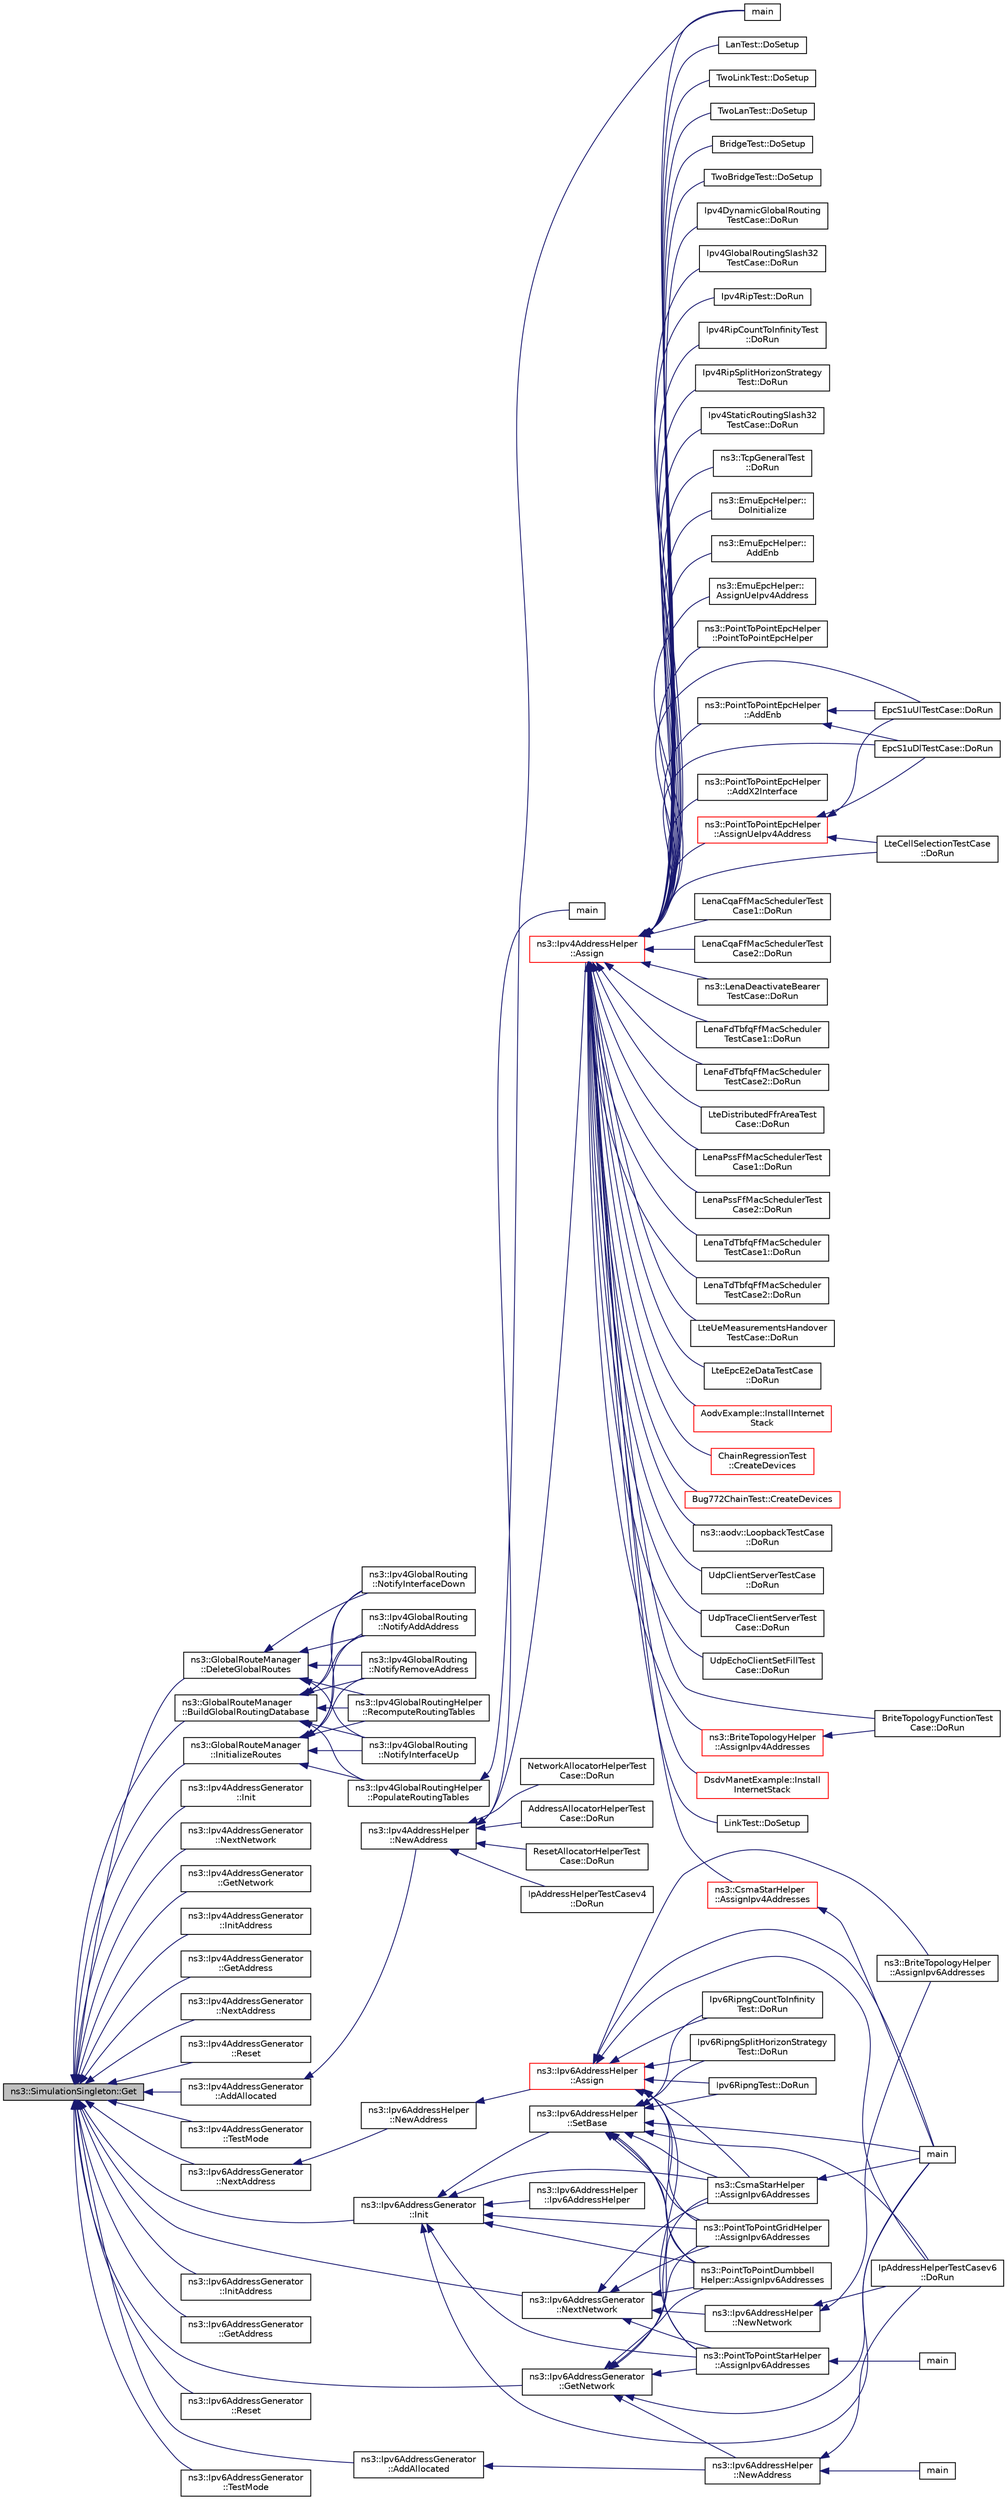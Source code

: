 digraph "ns3::SimulationSingleton::Get"
{
  edge [fontname="Helvetica",fontsize="10",labelfontname="Helvetica",labelfontsize="10"];
  node [fontname="Helvetica",fontsize="10",shape=record];
  rankdir="LR";
  Node1 [label="ns3::SimulationSingleton::Get",height=0.2,width=0.4,color="black", fillcolor="grey75", style="filled", fontcolor="black"];
  Node1 -> Node2 [dir="back",color="midnightblue",fontsize="10",style="solid"];
  Node2 [label="ns3::GlobalRouteManager\l::DeleteGlobalRoutes",height=0.2,width=0.4,color="black", fillcolor="white", style="filled",URL="$d1/d7f/classns3_1_1GlobalRouteManager.html#a046807276556c567868fca992895b695",tooltip="Delete all static routes on all nodes that have a GlobalRouterInterface. "];
  Node2 -> Node3 [dir="back",color="midnightblue",fontsize="10",style="solid"];
  Node3 [label="ns3::Ipv4GlobalRoutingHelper\l::RecomputeRoutingTables",height=0.2,width=0.4,color="black", fillcolor="white", style="filled",URL="$d4/d1a/classns3_1_1Ipv4GlobalRoutingHelper.html#a0a266b82c78b1252827f77b22d0637ab",tooltip="Remove all routes that were previously installed in a prior call to either PopulateRoutingTables() or..."];
  Node2 -> Node4 [dir="back",color="midnightblue",fontsize="10",style="solid"];
  Node4 [label="ns3::Ipv4GlobalRouting\l::NotifyInterfaceUp",height=0.2,width=0.4,color="black", fillcolor="white", style="filled",URL="$db/dff/classns3_1_1Ipv4GlobalRouting.html#af4068bd0482d47a34ceb857ba2137c97"];
  Node2 -> Node5 [dir="back",color="midnightblue",fontsize="10",style="solid"];
  Node5 [label="ns3::Ipv4GlobalRouting\l::NotifyInterfaceDown",height=0.2,width=0.4,color="black", fillcolor="white", style="filled",URL="$db/dff/classns3_1_1Ipv4GlobalRouting.html#a15eb3f2522504b90c7fb28412040e1ff"];
  Node2 -> Node6 [dir="back",color="midnightblue",fontsize="10",style="solid"];
  Node6 [label="ns3::Ipv4GlobalRouting\l::NotifyAddAddress",height=0.2,width=0.4,color="black", fillcolor="white", style="filled",URL="$db/dff/classns3_1_1Ipv4GlobalRouting.html#a500c6e43cbf90b83b9582d3dc029ede0"];
  Node2 -> Node7 [dir="back",color="midnightblue",fontsize="10",style="solid"];
  Node7 [label="ns3::Ipv4GlobalRouting\l::NotifyRemoveAddress",height=0.2,width=0.4,color="black", fillcolor="white", style="filled",URL="$db/dff/classns3_1_1Ipv4GlobalRouting.html#a2fe404417aaa31ac52fe87817075e612"];
  Node1 -> Node8 [dir="back",color="midnightblue",fontsize="10",style="solid"];
  Node8 [label="ns3::GlobalRouteManager\l::BuildGlobalRoutingDatabase",height=0.2,width=0.4,color="black", fillcolor="white", style="filled",URL="$d1/d7f/classns3_1_1GlobalRouteManager.html#af0d9e010837cc915d430b17f63175910",tooltip="Build the routing database by gathering Link State Advertisements from each node exporting a GlobalRo..."];
  Node8 -> Node9 [dir="back",color="midnightblue",fontsize="10",style="solid"];
  Node9 [label="ns3::Ipv4GlobalRoutingHelper\l::PopulateRoutingTables",height=0.2,width=0.4,color="black", fillcolor="white", style="filled",URL="$d4/d1a/classns3_1_1Ipv4GlobalRoutingHelper.html#a540c7339880774ff18a459238ef5a7b2",tooltip="Build a routing database and initialize the routing tables of the nodes in the simulation. Makes all nodes in the simulation into routers. "];
  Node9 -> Node10 [dir="back",color="midnightblue",fontsize="10",style="solid"];
  Node10 [label="main",height=0.2,width=0.4,color="black", fillcolor="white", style="filled",URL="$d0/d88/csma-bridge-one-hop_8cc.html#a0ddf1224851353fc92bfbff6f499fa97"];
  Node8 -> Node3 [dir="back",color="midnightblue",fontsize="10",style="solid"];
  Node8 -> Node4 [dir="back",color="midnightblue",fontsize="10",style="solid"];
  Node8 -> Node5 [dir="back",color="midnightblue",fontsize="10",style="solid"];
  Node8 -> Node6 [dir="back",color="midnightblue",fontsize="10",style="solid"];
  Node8 -> Node7 [dir="back",color="midnightblue",fontsize="10",style="solid"];
  Node1 -> Node11 [dir="back",color="midnightblue",fontsize="10",style="solid"];
  Node11 [label="ns3::GlobalRouteManager\l::InitializeRoutes",height=0.2,width=0.4,color="black", fillcolor="white", style="filled",URL="$d1/d7f/classns3_1_1GlobalRouteManager.html#aea21f6fb4dbecb0d2e3dadc7db1087d3",tooltip="Compute routes using a Dijkstra SPF computation and populate per-node forwarding tables. "];
  Node11 -> Node9 [dir="back",color="midnightblue",fontsize="10",style="solid"];
  Node11 -> Node3 [dir="back",color="midnightblue",fontsize="10",style="solid"];
  Node11 -> Node4 [dir="back",color="midnightblue",fontsize="10",style="solid"];
  Node11 -> Node5 [dir="back",color="midnightblue",fontsize="10",style="solid"];
  Node11 -> Node6 [dir="back",color="midnightblue",fontsize="10",style="solid"];
  Node11 -> Node7 [dir="back",color="midnightblue",fontsize="10",style="solid"];
  Node1 -> Node12 [dir="back",color="midnightblue",fontsize="10",style="solid"];
  Node12 [label="ns3::Ipv4AddressGenerator\l::Init",height=0.2,width=0.4,color="black", fillcolor="white", style="filled",URL="$d8/d41/classns3_1_1Ipv4AddressGenerator.html#ae80dd8273837acb382ae5344e0e5c13d",tooltip="Initialise the base network, mask and address for the generator. "];
  Node1 -> Node13 [dir="back",color="midnightblue",fontsize="10",style="solid"];
  Node13 [label="ns3::Ipv4AddressGenerator\l::NextNetwork",height=0.2,width=0.4,color="black", fillcolor="white", style="filled",URL="$d8/d41/classns3_1_1Ipv4AddressGenerator.html#a5a7ad78a303bf4b381735c16186ae73b",tooltip="Get the next network according to the given Ipv4Mask. "];
  Node1 -> Node14 [dir="back",color="midnightblue",fontsize="10",style="solid"];
  Node14 [label="ns3::Ipv4AddressGenerator\l::GetNetwork",height=0.2,width=0.4,color="black", fillcolor="white", style="filled",URL="$d8/d41/classns3_1_1Ipv4AddressGenerator.html#ae5c58b6a9070a877a5c79a35b911f55e",tooltip="Get the current network of the given Ipv4Mask. "];
  Node1 -> Node15 [dir="back",color="midnightblue",fontsize="10",style="solid"];
  Node15 [label="ns3::Ipv4AddressGenerator\l::InitAddress",height=0.2,width=0.4,color="black", fillcolor="white", style="filled",URL="$d8/d41/classns3_1_1Ipv4AddressGenerator.html#a2f9d70f0a1cee0c57d437785f17ae555",tooltip="Set the address for the given mask. "];
  Node1 -> Node16 [dir="back",color="midnightblue",fontsize="10",style="solid"];
  Node16 [label="ns3::Ipv4AddressGenerator\l::GetAddress",height=0.2,width=0.4,color="black", fillcolor="white", style="filled",URL="$d8/d41/classns3_1_1Ipv4AddressGenerator.html#afaca8ee1dee4a55d3858a0958295da5a",tooltip="Get the Ipv4Address that will be allocated upon NextAddress () "];
  Node1 -> Node17 [dir="back",color="midnightblue",fontsize="10",style="solid"];
  Node17 [label="ns3::Ipv4AddressGenerator\l::NextAddress",height=0.2,width=0.4,color="black", fillcolor="white", style="filled",URL="$d8/d41/classns3_1_1Ipv4AddressGenerator.html#a01aa8d8b1295187c0a1c9074d63abe11",tooltip="Allocate the next Ipv4Address for the configured network and mask. "];
  Node1 -> Node18 [dir="back",color="midnightblue",fontsize="10",style="solid"];
  Node18 [label="ns3::Ipv4AddressGenerator\l::Reset",height=0.2,width=0.4,color="black", fillcolor="white", style="filled",URL="$d8/d41/classns3_1_1Ipv4AddressGenerator.html#acd4dd3b92227ade30c187a986122c60a",tooltip="Reset the networks and Ipv4Address to zero. "];
  Node1 -> Node19 [dir="back",color="midnightblue",fontsize="10",style="solid"];
  Node19 [label="ns3::Ipv4AddressGenerator\l::AddAllocated",height=0.2,width=0.4,color="black", fillcolor="white", style="filled",URL="$d8/d41/classns3_1_1Ipv4AddressGenerator.html#aaf2a4f76afaf064183151f874019e2d6",tooltip="Add the Ipv4Address to the list of IPv4 entries. "];
  Node19 -> Node20 [dir="back",color="midnightblue",fontsize="10",style="solid"];
  Node20 [label="ns3::Ipv4AddressHelper\l::NewAddress",height=0.2,width=0.4,color="black", fillcolor="white", style="filled",URL="$d2/dae/classns3_1_1Ipv4AddressHelper.html#a9d6bc3cd8def204f9c253fce666b2edd",tooltip="Increment the IP address counter used to allocate IP addresses. "];
  Node20 -> Node21 [dir="back",color="midnightblue",fontsize="10",style="solid"];
  Node21 [label="main",height=0.2,width=0.4,color="black", fillcolor="white", style="filled",URL="$dc/da3/fd-emu-udp-echo_8cc.html#a0ddf1224851353fc92bfbff6f499fa97"];
  Node20 -> Node22 [dir="back",color="midnightblue",fontsize="10",style="solid"];
  Node22 [label="ns3::Ipv4AddressHelper\l::Assign",height=0.2,width=0.4,color="red", fillcolor="white", style="filled",URL="$d2/dae/classns3_1_1Ipv4AddressHelper.html#af8e7f4a1a7e74c00014a1eac445a27af",tooltip="Assign IP addresses to the net devices specified in the container based on the current network prefix..."];
  Node22 -> Node23 [dir="back",color="midnightblue",fontsize="10",style="solid"];
  Node23 [label="AodvExample::InstallInternet\lStack",height=0.2,width=0.4,color="red", fillcolor="white", style="filled",URL="$d7/db6/classAodvExample.html#abc2e6b6dd4791571042bc65a1340efd5"];
  Node22 -> Node24 [dir="back",color="midnightblue",fontsize="10",style="solid"];
  Node24 [label="ChainRegressionTest\l::CreateDevices",height=0.2,width=0.4,color="red", fillcolor="white", style="filled",URL="$da/d19/classChainRegressionTest.html#ae8b1dd906e3d52a223122c63d236bb19",tooltip="Create devices, install TCP/IP stack and applications. "];
  Node22 -> Node25 [dir="back",color="midnightblue",fontsize="10",style="solid"];
  Node25 [label="Bug772ChainTest::CreateDevices",height=0.2,width=0.4,color="red", fillcolor="white", style="filled",URL="$d0/d17/classBug772ChainTest.html#a9dfdee167ab354dd596e13d1a873e50a",tooltip="Create devices, install TCP/IP stack and applications. "];
  Node22 -> Node26 [dir="back",color="midnightblue",fontsize="10",style="solid"];
  Node26 [label="ns3::aodv::LoopbackTestCase\l::DoRun",height=0.2,width=0.4,color="black", fillcolor="white", style="filled",URL="$d2/d8c/classns3_1_1aodv_1_1LoopbackTestCase.html#aa4ecd46f743a971813870cff58563eab",tooltip="Implementation to actually run this TestCase. "];
  Node22 -> Node27 [dir="back",color="midnightblue",fontsize="10",style="solid"];
  Node27 [label="UdpClientServerTestCase\l::DoRun",height=0.2,width=0.4,color="black", fillcolor="white", style="filled",URL="$d2/dc1/classUdpClientServerTestCase.html#a9f7f382020c2a70d7cb2434ae18c9b6c",tooltip="Implementation to actually run this TestCase. "];
  Node22 -> Node28 [dir="back",color="midnightblue",fontsize="10",style="solid"];
  Node28 [label="UdpTraceClientServerTest\lCase::DoRun",height=0.2,width=0.4,color="black", fillcolor="white", style="filled",URL="$d8/daf/classUdpTraceClientServerTestCase.html#a067367203d92eb6f9edaee3c17da6d8a",tooltip="Implementation to actually run this TestCase. "];
  Node22 -> Node29 [dir="back",color="midnightblue",fontsize="10",style="solid"];
  Node29 [label="UdpEchoClientSetFillTest\lCase::DoRun",height=0.2,width=0.4,color="black", fillcolor="white", style="filled",URL="$d6/db2/classUdpEchoClientSetFillTestCase.html#abab274bc5d6e6f303a96446710d650b2",tooltip="Implementation to actually run this TestCase. "];
  Node22 -> Node10 [dir="back",color="midnightblue",fontsize="10",style="solid"];
  Node22 -> Node30 [dir="back",color="midnightblue",fontsize="10",style="solid"];
  Node30 [label="ns3::BriteTopologyHelper\l::AssignIpv4Addresses",height=0.2,width=0.4,color="red", fillcolor="white", style="filled",URL="$da/dee/classns3_1_1BriteTopologyHelper.html#a6d3c5647200385372fa7847294a24741"];
  Node30 -> Node31 [dir="back",color="midnightblue",fontsize="10",style="solid"];
  Node31 [label="BriteTopologyFunctionTest\lCase::DoRun",height=0.2,width=0.4,color="black", fillcolor="white", style="filled",URL="$d6/df2/classBriteTopologyFunctionTestCase.html#a8646dcfe4cd680f0fb25c5f70b2b46d6",tooltip="Implementation to actually run this TestCase. "];
  Node22 -> Node31 [dir="back",color="midnightblue",fontsize="10",style="solid"];
  Node22 -> Node32 [dir="back",color="midnightblue",fontsize="10",style="solid"];
  Node32 [label="ns3::CsmaStarHelper\l::AssignIpv4Addresses",height=0.2,width=0.4,color="red", fillcolor="white", style="filled",URL="$d1/d29/classns3_1_1CsmaStarHelper.html#a79de8a790d22696c51a4f6691cf24ce0"];
  Node32 -> Node33 [dir="back",color="midnightblue",fontsize="10",style="solid"];
  Node33 [label="main",height=0.2,width=0.4,color="black", fillcolor="white", style="filled",URL="$d3/d79/csma-star_8cc.html#a0ddf1224851353fc92bfbff6f499fa97"];
  Node22 -> Node34 [dir="back",color="midnightblue",fontsize="10",style="solid"];
  Node34 [label="DsdvManetExample::Install\lInternetStack",height=0.2,width=0.4,color="red", fillcolor="white", style="filled",URL="$d3/d2a/classDsdvManetExample.html#a81e2a6a60033ea5e4f630c8805cd9586"];
  Node22 -> Node35 [dir="back",color="midnightblue",fontsize="10",style="solid"];
  Node35 [label="LinkTest::DoSetup",height=0.2,width=0.4,color="black", fillcolor="white", style="filled",URL="$d0/d42/classLinkTest.html#a1f2bbaa1530ec0c0e18fab0a3d8dc73e",tooltip="Implementation to do any local setup required for this TestCase. "];
  Node22 -> Node36 [dir="back",color="midnightblue",fontsize="10",style="solid"];
  Node36 [label="LanTest::DoSetup",height=0.2,width=0.4,color="black", fillcolor="white", style="filled",URL="$d3/d8e/classLanTest.html#a1e5e94be4456c27e8aca1cc16a3491f2",tooltip="Implementation to do any local setup required for this TestCase. "];
  Node22 -> Node37 [dir="back",color="midnightblue",fontsize="10",style="solid"];
  Node37 [label="TwoLinkTest::DoSetup",height=0.2,width=0.4,color="black", fillcolor="white", style="filled",URL="$da/d58/classTwoLinkTest.html#a5344eae56cf986eb8a7f571b05622e76",tooltip="Implementation to do any local setup required for this TestCase. "];
  Node22 -> Node38 [dir="back",color="midnightblue",fontsize="10",style="solid"];
  Node38 [label="TwoLanTest::DoSetup",height=0.2,width=0.4,color="black", fillcolor="white", style="filled",URL="$dc/d2b/classTwoLanTest.html#acfc905a31b5767f6d74747593127dfe4",tooltip="Implementation to do any local setup required for this TestCase. "];
  Node22 -> Node39 [dir="back",color="midnightblue",fontsize="10",style="solid"];
  Node39 [label="BridgeTest::DoSetup",height=0.2,width=0.4,color="black", fillcolor="white", style="filled",URL="$d8/d8a/classBridgeTest.html#a4d88ad6e9248541478917f836cf52b78",tooltip="Implementation to do any local setup required for this TestCase. "];
  Node22 -> Node40 [dir="back",color="midnightblue",fontsize="10",style="solid"];
  Node40 [label="TwoBridgeTest::DoSetup",height=0.2,width=0.4,color="black", fillcolor="white", style="filled",URL="$d9/d58/classTwoBridgeTest.html#aeff92a896b2e27f3eba2dcefd50b5f69",tooltip="Implementation to do any local setup required for this TestCase. "];
  Node22 -> Node41 [dir="back",color="midnightblue",fontsize="10",style="solid"];
  Node41 [label="Ipv4DynamicGlobalRouting\lTestCase::DoRun",height=0.2,width=0.4,color="black", fillcolor="white", style="filled",URL="$d1/d60/classIpv4DynamicGlobalRoutingTestCase.html#a376bd2f408504237fdfac663598fb6c6",tooltip="Implementation to actually run this TestCase. "];
  Node22 -> Node42 [dir="back",color="midnightblue",fontsize="10",style="solid"];
  Node42 [label="Ipv4GlobalRoutingSlash32\lTestCase::DoRun",height=0.2,width=0.4,color="black", fillcolor="white", style="filled",URL="$d0/dd2/classIpv4GlobalRoutingSlash32TestCase.html#a261a15e240910fb1981571e8e6cb294f",tooltip="Implementation to actually run this TestCase. "];
  Node22 -> Node43 [dir="back",color="midnightblue",fontsize="10",style="solid"];
  Node43 [label="Ipv4RipTest::DoRun",height=0.2,width=0.4,color="black", fillcolor="white", style="filled",URL="$df/d3d/classIpv4RipTest.html#a4f355233f8793da9555cd544cd5893e9",tooltip="Implementation to actually run this TestCase. "];
  Node22 -> Node44 [dir="back",color="midnightblue",fontsize="10",style="solid"];
  Node44 [label="Ipv4RipCountToInfinityTest\l::DoRun",height=0.2,width=0.4,color="black", fillcolor="white", style="filled",URL="$db/dd9/classIpv4RipCountToInfinityTest.html#a98754dfc16633ff58db8cfd697dd9862",tooltip="Implementation to actually run this TestCase. "];
  Node22 -> Node45 [dir="back",color="midnightblue",fontsize="10",style="solid"];
  Node45 [label="Ipv4RipSplitHorizonStrategy\lTest::DoRun",height=0.2,width=0.4,color="black", fillcolor="white", style="filled",URL="$d7/d9e/classIpv4RipSplitHorizonStrategyTest.html#a2e1df0675ad2712888aa499ee0f7eac2",tooltip="Implementation to actually run this TestCase. "];
  Node22 -> Node46 [dir="back",color="midnightblue",fontsize="10",style="solid"];
  Node46 [label="Ipv4StaticRoutingSlash32\lTestCase::DoRun",height=0.2,width=0.4,color="black", fillcolor="white", style="filled",URL="$dd/d70/classIpv4StaticRoutingSlash32TestCase.html#a73d080d5a091f9198cc6611f042ff7ce",tooltip="Implementation to actually run this TestCase. "];
  Node22 -> Node47 [dir="back",color="midnightblue",fontsize="10",style="solid"];
  Node47 [label="ns3::TcpGeneralTest\l::DoRun",height=0.2,width=0.4,color="black", fillcolor="white", style="filled",URL="$d2/dfd/classns3_1_1TcpGeneralTest.html#a79f00453e60b95fcf8d22757593f5ed3",tooltip="Execute the tcp test. "];
  Node22 -> Node48 [dir="back",color="midnightblue",fontsize="10",style="solid"];
  Node48 [label="ns3::EmuEpcHelper::\lDoInitialize",height=0.2,width=0.4,color="black", fillcolor="white", style="filled",URL="$d9/db8/classns3_1_1EmuEpcHelper.html#ae66ac77634aad1dfb03bbe0d8a54acc1"];
  Node22 -> Node49 [dir="back",color="midnightblue",fontsize="10",style="solid"];
  Node49 [label="ns3::EmuEpcHelper::\lAddEnb",height=0.2,width=0.4,color="black", fillcolor="white", style="filled",URL="$d9/db8/classns3_1_1EmuEpcHelper.html#abaff0cf3ed70c034b5e0fd22dc89a7ba"];
  Node22 -> Node50 [dir="back",color="midnightblue",fontsize="10",style="solid"];
  Node50 [label="ns3::EmuEpcHelper::\lAssignUeIpv4Address",height=0.2,width=0.4,color="black", fillcolor="white", style="filled",URL="$d9/db8/classns3_1_1EmuEpcHelper.html#aac502ef9ce75512e249e7b98f70b82a7"];
  Node22 -> Node51 [dir="back",color="midnightblue",fontsize="10",style="solid"];
  Node51 [label="ns3::PointToPointEpcHelper\l::PointToPointEpcHelper",height=0.2,width=0.4,color="black", fillcolor="white", style="filled",URL="$de/d5b/classns3_1_1PointToPointEpcHelper.html#a3d4c34f6a194c994d45e0dac5019b8cb"];
  Node22 -> Node52 [dir="back",color="midnightblue",fontsize="10",style="solid"];
  Node52 [label="ns3::PointToPointEpcHelper\l::AddEnb",height=0.2,width=0.4,color="black", fillcolor="white", style="filled",URL="$de/d5b/classns3_1_1PointToPointEpcHelper.html#a6636cc9c0501b719bd81ed13efd3c589"];
  Node52 -> Node53 [dir="back",color="midnightblue",fontsize="10",style="solid"];
  Node53 [label="EpcS1uDlTestCase::DoRun",height=0.2,width=0.4,color="black", fillcolor="white", style="filled",URL="$db/d72/classEpcS1uDlTestCase.html#a2ac9313672e6c5e2a5a33f98a77ffec2",tooltip="Implementation to actually run this TestCase. "];
  Node52 -> Node54 [dir="back",color="midnightblue",fontsize="10",style="solid"];
  Node54 [label="EpcS1uUlTestCase::DoRun",height=0.2,width=0.4,color="black", fillcolor="white", style="filled",URL="$d8/d4d/classEpcS1uUlTestCase.html#a6fa27997312de46d9b0f3ab2221a24fa",tooltip="Implementation to actually run this TestCase. "];
  Node22 -> Node55 [dir="back",color="midnightblue",fontsize="10",style="solid"];
  Node55 [label="ns3::PointToPointEpcHelper\l::AddX2Interface",height=0.2,width=0.4,color="black", fillcolor="white", style="filled",URL="$de/d5b/classns3_1_1PointToPointEpcHelper.html#acfe584410f202b46acbcf194b7a79987"];
  Node22 -> Node56 [dir="back",color="midnightblue",fontsize="10",style="solid"];
  Node56 [label="ns3::PointToPointEpcHelper\l::AssignUeIpv4Address",height=0.2,width=0.4,color="red", fillcolor="white", style="filled",URL="$de/d5b/classns3_1_1PointToPointEpcHelper.html#a11102d32127163fdcc47c44623d4f0cc"];
  Node56 -> Node53 [dir="back",color="midnightblue",fontsize="10",style="solid"];
  Node56 -> Node54 [dir="back",color="midnightblue",fontsize="10",style="solid"];
  Node56 -> Node57 [dir="back",color="midnightblue",fontsize="10",style="solid"];
  Node57 [label="LteCellSelectionTestCase\l::DoRun",height=0.2,width=0.4,color="black", fillcolor="white", style="filled",URL="$d3/d21/classLteCellSelectionTestCase.html#a2ad9dadf26f7beb5d3ed1c6dfbcef90a",tooltip="Setup the simulation according to the configuration set by the class constructor, run it..."];
  Node22 -> Node53 [dir="back",color="midnightblue",fontsize="10",style="solid"];
  Node22 -> Node54 [dir="back",color="midnightblue",fontsize="10",style="solid"];
  Node22 -> Node57 [dir="back",color="midnightblue",fontsize="10",style="solid"];
  Node22 -> Node58 [dir="back",color="midnightblue",fontsize="10",style="solid"];
  Node58 [label="LenaCqaFfMacSchedulerTest\lCase1::DoRun",height=0.2,width=0.4,color="black", fillcolor="white", style="filled",URL="$d2/d5c/classLenaCqaFfMacSchedulerTestCase1.html#a91b3e2ef4ff292dbeda5559ff0eae1e6",tooltip="Implementation to actually run this TestCase. "];
  Node22 -> Node59 [dir="back",color="midnightblue",fontsize="10",style="solid"];
  Node59 [label="LenaCqaFfMacSchedulerTest\lCase2::DoRun",height=0.2,width=0.4,color="black", fillcolor="white", style="filled",URL="$d4/d7d/classLenaCqaFfMacSchedulerTestCase2.html#a773e8490a80a3afe50adf54d713d3e4a",tooltip="Implementation to actually run this TestCase. "];
  Node22 -> Node60 [dir="back",color="midnightblue",fontsize="10",style="solid"];
  Node60 [label="ns3::LenaDeactivateBearer\lTestCase::DoRun",height=0.2,width=0.4,color="black", fillcolor="white", style="filled",URL="$d4/d2f/classns3_1_1LenaDeactivateBearerTestCase.html#a214d777e46f96b701efdfd360871f53f",tooltip="Implementation to actually run this TestCase. "];
  Node22 -> Node61 [dir="back",color="midnightblue",fontsize="10",style="solid"];
  Node61 [label="LenaFdTbfqFfMacScheduler\lTestCase1::DoRun",height=0.2,width=0.4,color="black", fillcolor="white", style="filled",URL="$d8/d07/classLenaFdTbfqFfMacSchedulerTestCase1.html#ae0536bf54d4e05fbf3600c1654c14cc0",tooltip="Implementation to actually run this TestCase. "];
  Node22 -> Node62 [dir="back",color="midnightblue",fontsize="10",style="solid"];
  Node62 [label="LenaFdTbfqFfMacScheduler\lTestCase2::DoRun",height=0.2,width=0.4,color="black", fillcolor="white", style="filled",URL="$d4/da3/classLenaFdTbfqFfMacSchedulerTestCase2.html#a2e43d4f9483463dffa86410a1ce47140",tooltip="Implementation to actually run this TestCase. "];
  Node22 -> Node63 [dir="back",color="midnightblue",fontsize="10",style="solid"];
  Node63 [label="LteDistributedFfrAreaTest\lCase::DoRun",height=0.2,width=0.4,color="black", fillcolor="white", style="filled",URL="$d7/d87/classLteDistributedFfrAreaTestCase.html#a1a386a39f2ddc3d22b17a134b775e2b7",tooltip="Implementation to actually run this TestCase. "];
  Node22 -> Node64 [dir="back",color="midnightblue",fontsize="10",style="solid"];
  Node64 [label="LenaPssFfMacSchedulerTest\lCase1::DoRun",height=0.2,width=0.4,color="black", fillcolor="white", style="filled",URL="$de/d58/classLenaPssFfMacSchedulerTestCase1.html#a82b48ffdd476a2c0b5b111aaa2702fc9",tooltip="Implementation to actually run this TestCase. "];
  Node22 -> Node65 [dir="back",color="midnightblue",fontsize="10",style="solid"];
  Node65 [label="LenaPssFfMacSchedulerTest\lCase2::DoRun",height=0.2,width=0.4,color="black", fillcolor="white", style="filled",URL="$dd/db8/classLenaPssFfMacSchedulerTestCase2.html#aff2e955c075aacd1f05d38b81ace0c3a",tooltip="Implementation to actually run this TestCase. "];
  Node22 -> Node66 [dir="back",color="midnightblue",fontsize="10",style="solid"];
  Node66 [label="LenaTdTbfqFfMacScheduler\lTestCase1::DoRun",height=0.2,width=0.4,color="black", fillcolor="white", style="filled",URL="$db/de2/classLenaTdTbfqFfMacSchedulerTestCase1.html#a7cc404c3537ef82bd8c4d8ebee0af929",tooltip="Implementation to actually run this TestCase. "];
  Node22 -> Node67 [dir="back",color="midnightblue",fontsize="10",style="solid"];
  Node67 [label="LenaTdTbfqFfMacScheduler\lTestCase2::DoRun",height=0.2,width=0.4,color="black", fillcolor="white", style="filled",URL="$d0/d1c/classLenaTdTbfqFfMacSchedulerTestCase2.html#a4029c5006bf9136e36d90101934b1db0",tooltip="Implementation to actually run this TestCase. "];
  Node22 -> Node68 [dir="back",color="midnightblue",fontsize="10",style="solid"];
  Node68 [label="LteUeMeasurementsHandover\lTestCase::DoRun",height=0.2,width=0.4,color="black", fillcolor="white", style="filled",URL="$d6/dc2/classLteUeMeasurementsHandoverTestCase.html#ae81c492f54cd25f174b26310458a7e5f",tooltip="Setup the simulation with the intended UE measurement reporting configuration, run it..."];
  Node22 -> Node69 [dir="back",color="midnightblue",fontsize="10",style="solid"];
  Node69 [label="LteEpcE2eDataTestCase\l::DoRun",height=0.2,width=0.4,color="black", fillcolor="white", style="filled",URL="$de/d92/classLteEpcE2eDataTestCase.html#a7b55bb639cd07d8b68365444a4cea639",tooltip="Implementation to actually run this TestCase. "];
  Node20 -> Node70 [dir="back",color="midnightblue",fontsize="10",style="solid"];
  Node70 [label="NetworkAllocatorHelperTest\lCase::DoRun",height=0.2,width=0.4,color="black", fillcolor="white", style="filled",URL="$d4/d39/classNetworkAllocatorHelperTestCase.html#aff2b2d09205c1c58d06eb09a91688fb5",tooltip="Implementation to actually run this TestCase. "];
  Node20 -> Node71 [dir="back",color="midnightblue",fontsize="10",style="solid"];
  Node71 [label="AddressAllocatorHelperTest\lCase::DoRun",height=0.2,width=0.4,color="black", fillcolor="white", style="filled",URL="$d9/d4d/classAddressAllocatorHelperTestCase.html#a656de93866cbaa5b5c43799d84ca2a27",tooltip="Implementation to actually run this TestCase. "];
  Node20 -> Node72 [dir="back",color="midnightblue",fontsize="10",style="solid"];
  Node72 [label="ResetAllocatorHelperTest\lCase::DoRun",height=0.2,width=0.4,color="black", fillcolor="white", style="filled",URL="$d4/d12/classResetAllocatorHelperTestCase.html#a9bee6193e81b37cbc0e504a63fb618da",tooltip="Implementation to actually run this TestCase. "];
  Node20 -> Node73 [dir="back",color="midnightblue",fontsize="10",style="solid"];
  Node73 [label="IpAddressHelperTestCasev4\l::DoRun",height=0.2,width=0.4,color="black", fillcolor="white", style="filled",URL="$d1/d4f/classIpAddressHelperTestCasev4.html#a2f25a097e641ed35affb3c4fa85e766f",tooltip="Implementation to actually run this TestCase. "];
  Node1 -> Node74 [dir="back",color="midnightblue",fontsize="10",style="solid"];
  Node74 [label="ns3::Ipv4AddressGenerator\l::TestMode",height=0.2,width=0.4,color="black", fillcolor="white", style="filled",URL="$d8/d41/classns3_1_1Ipv4AddressGenerator.html#a43b5d4e88916898ac853f7a321b7cb4c",tooltip="Used to turn off fatal errors and assertions, for testing. "];
  Node1 -> Node75 [dir="back",color="midnightblue",fontsize="10",style="solid"];
  Node75 [label="ns3::Ipv6AddressGenerator\l::Init",height=0.2,width=0.4,color="black", fillcolor="white", style="filled",URL="$dc/de5/classns3_1_1Ipv6AddressGenerator.html#a010449feb2e0aa103dd93abb44b6f423",tooltip="Initialise the base network and interfaceId for the generator. "];
  Node75 -> Node33 [dir="back",color="midnightblue",fontsize="10",style="solid"];
  Node75 -> Node76 [dir="back",color="midnightblue",fontsize="10",style="solid"];
  Node76 [label="ns3::CsmaStarHelper\l::AssignIpv6Addresses",height=0.2,width=0.4,color="black", fillcolor="white", style="filled",URL="$d1/d29/classns3_1_1CsmaStarHelper.html#a0ff467c2d76ed22673aa7b16e319ab7b"];
  Node76 -> Node33 [dir="back",color="midnightblue",fontsize="10",style="solid"];
  Node75 -> Node77 [dir="back",color="midnightblue",fontsize="10",style="solid"];
  Node77 [label="ns3::Ipv6AddressHelper\l::Ipv6AddressHelper",height=0.2,width=0.4,color="black", fillcolor="white", style="filled",URL="$d7/de2/classns3_1_1Ipv6AddressHelper.html#ab79957dab80a7bb1f0e294832c1d2e0e",tooltip="Constructor. "];
  Node75 -> Node78 [dir="back",color="midnightblue",fontsize="10",style="solid"];
  Node78 [label="ns3::Ipv6AddressHelper\l::SetBase",height=0.2,width=0.4,color="black", fillcolor="white", style="filled",URL="$d7/de2/classns3_1_1Ipv6AddressHelper.html#a13467412e9da6263395c09460681c0f1",tooltip="Set the base network number, network prefix, and base interface ID. "];
  Node78 -> Node33 [dir="back",color="midnightblue",fontsize="10",style="solid"];
  Node78 -> Node76 [dir="back",color="midnightblue",fontsize="10",style="solid"];
  Node78 -> Node79 [dir="back",color="midnightblue",fontsize="10",style="solid"];
  Node79 [label="IpAddressHelperTestCasev6\l::DoRun",height=0.2,width=0.4,color="black", fillcolor="white", style="filled",URL="$dc/d80/classIpAddressHelperTestCasev6.html#a784cec04a31e92a998b06becb3538e2d",tooltip="Implementation to actually run this TestCase. "];
  Node78 -> Node80 [dir="back",color="midnightblue",fontsize="10",style="solid"];
  Node80 [label="Ipv6RipngTest::DoRun",height=0.2,width=0.4,color="black", fillcolor="white", style="filled",URL="$d5/d9f/classIpv6RipngTest.html#a17887a8153acca820752d31c2b49ac50",tooltip="Implementation to actually run this TestCase. "];
  Node78 -> Node81 [dir="back",color="midnightblue",fontsize="10",style="solid"];
  Node81 [label="Ipv6RipngCountToInfinity\lTest::DoRun",height=0.2,width=0.4,color="black", fillcolor="white", style="filled",URL="$d9/d6e/classIpv6RipngCountToInfinityTest.html#af62c0342d626eafa5b632b92c8636eb3",tooltip="Implementation to actually run this TestCase. "];
  Node78 -> Node82 [dir="back",color="midnightblue",fontsize="10",style="solid"];
  Node82 [label="Ipv6RipngSplitHorizonStrategy\lTest::DoRun",height=0.2,width=0.4,color="black", fillcolor="white", style="filled",URL="$df/daf/classIpv6RipngSplitHorizonStrategyTest.html#a8e3dad1362842eedd70ef21bff0a75c5",tooltip="Implementation to actually run this TestCase. "];
  Node78 -> Node83 [dir="back",color="midnightblue",fontsize="10",style="solid"];
  Node83 [label="ns3::PointToPointDumbbell\lHelper::AssignIpv6Addresses",height=0.2,width=0.4,color="black", fillcolor="white", style="filled",URL="$de/d04/classns3_1_1PointToPointDumbbellHelper.html#ad8dfcb5147e9b4eddc9460780f96628c"];
  Node78 -> Node84 [dir="back",color="midnightblue",fontsize="10",style="solid"];
  Node84 [label="ns3::PointToPointGridHelper\l::AssignIpv6Addresses",height=0.2,width=0.4,color="black", fillcolor="white", style="filled",URL="$d4/db8/classns3_1_1PointToPointGridHelper.html#a14989a2160bb0fe95af28cc59f1fd4ef"];
  Node78 -> Node85 [dir="back",color="midnightblue",fontsize="10",style="solid"];
  Node85 [label="ns3::PointToPointStarHelper\l::AssignIpv6Addresses",height=0.2,width=0.4,color="black", fillcolor="white", style="filled",URL="$d0/d33/classns3_1_1PointToPointStarHelper.html#a9a3381195fbbba9e1e5f1e3213270e48"];
  Node85 -> Node86 [dir="back",color="midnightblue",fontsize="10",style="solid"];
  Node86 [label="main",height=0.2,width=0.4,color="black", fillcolor="white", style="filled",URL="$d3/dfd/star-animation_8cc.html#a0ddf1224851353fc92bfbff6f499fa97"];
  Node75 -> Node83 [dir="back",color="midnightblue",fontsize="10",style="solid"];
  Node75 -> Node84 [dir="back",color="midnightblue",fontsize="10",style="solid"];
  Node75 -> Node85 [dir="back",color="midnightblue",fontsize="10",style="solid"];
  Node1 -> Node87 [dir="back",color="midnightblue",fontsize="10",style="solid"];
  Node87 [label="ns3::Ipv6AddressGenerator\l::NextNetwork",height=0.2,width=0.4,color="black", fillcolor="white", style="filled",URL="$dc/de5/classns3_1_1Ipv6AddressGenerator.html#ad3d156d50f45026dd896e121ae04d24b",tooltip="Get the next network according to the given Ipv6Prefix. "];
  Node87 -> Node76 [dir="back",color="midnightblue",fontsize="10",style="solid"];
  Node87 -> Node88 [dir="back",color="midnightblue",fontsize="10",style="solid"];
  Node88 [label="ns3::Ipv6AddressHelper\l::NewNetwork",height=0.2,width=0.4,color="black", fillcolor="white", style="filled",URL="$d7/de2/classns3_1_1Ipv6AddressHelper.html#a7c9da1dcff52973a901dcb5c69b8c026",tooltip="Allocate a new network. "];
  Node88 -> Node89 [dir="back",color="midnightblue",fontsize="10",style="solid"];
  Node89 [label="ns3::BriteTopologyHelper\l::AssignIpv6Addresses",height=0.2,width=0.4,color="black", fillcolor="white", style="filled",URL="$da/dee/classns3_1_1BriteTopologyHelper.html#a015db8f8f12141fa6ef6627973472bf2"];
  Node88 -> Node79 [dir="back",color="midnightblue",fontsize="10",style="solid"];
  Node87 -> Node83 [dir="back",color="midnightblue",fontsize="10",style="solid"];
  Node87 -> Node84 [dir="back",color="midnightblue",fontsize="10",style="solid"];
  Node87 -> Node85 [dir="back",color="midnightblue",fontsize="10",style="solid"];
  Node1 -> Node90 [dir="back",color="midnightblue",fontsize="10",style="solid"];
  Node90 [label="ns3::Ipv6AddressGenerator\l::GetNetwork",height=0.2,width=0.4,color="black", fillcolor="white", style="filled",URL="$dc/de5/classns3_1_1Ipv6AddressGenerator.html#a3d153f59d37c8012186db6a18db5681c",tooltip="Get the current network of the given Ipv6Prefix. "];
  Node90 -> Node33 [dir="back",color="midnightblue",fontsize="10",style="solid"];
  Node90 -> Node76 [dir="back",color="midnightblue",fontsize="10",style="solid"];
  Node90 -> Node91 [dir="back",color="midnightblue",fontsize="10",style="solid"];
  Node91 [label="ns3::Ipv6AddressHelper\l::NewAddress",height=0.2,width=0.4,color="black", fillcolor="white", style="filled",URL="$d7/de2/classns3_1_1Ipv6AddressHelper.html#a0f9499d21947758623cf17615e3dbc84",tooltip="Allocate a new Ipv6Address. "];
  Node91 -> Node92 [dir="back",color="midnightblue",fontsize="10",style="solid"];
  Node92 [label="main",height=0.2,width=0.4,color="black", fillcolor="white", style="filled",URL="$d9/d10/fd-tap-ping6_8cc.html#a0ddf1224851353fc92bfbff6f499fa97"];
  Node91 -> Node79 [dir="back",color="midnightblue",fontsize="10",style="solid"];
  Node90 -> Node83 [dir="back",color="midnightblue",fontsize="10",style="solid"];
  Node90 -> Node84 [dir="back",color="midnightblue",fontsize="10",style="solid"];
  Node90 -> Node85 [dir="back",color="midnightblue",fontsize="10",style="solid"];
  Node1 -> Node93 [dir="back",color="midnightblue",fontsize="10",style="solid"];
  Node93 [label="ns3::Ipv6AddressGenerator\l::InitAddress",height=0.2,width=0.4,color="black", fillcolor="white", style="filled",URL="$dc/de5/classns3_1_1Ipv6AddressGenerator.html#a73d9540591ca4aa1ead41d8463d7784f",tooltip="Set the interfaceId for the given Ipv6Prefix. "];
  Node1 -> Node94 [dir="back",color="midnightblue",fontsize="10",style="solid"];
  Node94 [label="ns3::Ipv6AddressGenerator\l::GetAddress",height=0.2,width=0.4,color="black", fillcolor="white", style="filled",URL="$dc/de5/classns3_1_1Ipv6AddressGenerator.html#aa28e6390d3289b82b2b3310d9de2015a",tooltip="Get the Ipv6Address that will be allocated upon NextAddress () "];
  Node1 -> Node95 [dir="back",color="midnightblue",fontsize="10",style="solid"];
  Node95 [label="ns3::Ipv6AddressGenerator\l::NextAddress",height=0.2,width=0.4,color="black", fillcolor="white", style="filled",URL="$dc/de5/classns3_1_1Ipv6AddressGenerator.html#a1d470e21bf48dd0dc39fb3c12414218e",tooltip="Allocate the next Ipv6Address for the configured network and prefix. "];
  Node95 -> Node96 [dir="back",color="midnightblue",fontsize="10",style="solid"];
  Node96 [label="ns3::Ipv6AddressHelper\l::NewAddress",height=0.2,width=0.4,color="black", fillcolor="white", style="filled",URL="$d7/de2/classns3_1_1Ipv6AddressHelper.html#a5f3df4b8e9d41e4241f2334381c2c883",tooltip="Allocate a new Ipv6Address with interface ID equal to the next one in the underlying generator..."];
  Node96 -> Node97 [dir="back",color="midnightblue",fontsize="10",style="solid"];
  Node97 [label="ns3::Ipv6AddressHelper\l::Assign",height=0.2,width=0.4,color="red", fillcolor="white", style="filled",URL="$d7/de2/classns3_1_1Ipv6AddressHelper.html#aad4685588aea1757beaf881bc4157912",tooltip="Allocate an Ipv6InterfaceContainer with auto-assigned addresses. "];
  Node97 -> Node89 [dir="back",color="midnightblue",fontsize="10",style="solid"];
  Node97 -> Node33 [dir="back",color="midnightblue",fontsize="10",style="solid"];
  Node97 -> Node76 [dir="back",color="midnightblue",fontsize="10",style="solid"];
  Node97 -> Node79 [dir="back",color="midnightblue",fontsize="10",style="solid"];
  Node97 -> Node80 [dir="back",color="midnightblue",fontsize="10",style="solid"];
  Node97 -> Node81 [dir="back",color="midnightblue",fontsize="10",style="solid"];
  Node97 -> Node82 [dir="back",color="midnightblue",fontsize="10",style="solid"];
  Node97 -> Node83 [dir="back",color="midnightblue",fontsize="10",style="solid"];
  Node97 -> Node84 [dir="back",color="midnightblue",fontsize="10",style="solid"];
  Node97 -> Node85 [dir="back",color="midnightblue",fontsize="10",style="solid"];
  Node1 -> Node98 [dir="back",color="midnightblue",fontsize="10",style="solid"];
  Node98 [label="ns3::Ipv6AddressGenerator\l::Reset",height=0.2,width=0.4,color="black", fillcolor="white", style="filled",URL="$dc/de5/classns3_1_1Ipv6AddressGenerator.html#a98078c6611180e79d548c2371d8dd57b",tooltip="Reset the networks and Ipv6Address to zero. "];
  Node1 -> Node99 [dir="back",color="midnightblue",fontsize="10",style="solid"];
  Node99 [label="ns3::Ipv6AddressGenerator\l::AddAllocated",height=0.2,width=0.4,color="black", fillcolor="white", style="filled",URL="$dc/de5/classns3_1_1Ipv6AddressGenerator.html#a906de97d82d4e6898eb8d019bc81077f",tooltip="Add the Ipv6Address to the list of IPv6 entries. "];
  Node99 -> Node91 [dir="back",color="midnightblue",fontsize="10",style="solid"];
  Node1 -> Node100 [dir="back",color="midnightblue",fontsize="10",style="solid"];
  Node100 [label="ns3::Ipv6AddressGenerator\l::TestMode",height=0.2,width=0.4,color="black", fillcolor="white", style="filled",URL="$dc/de5/classns3_1_1Ipv6AddressGenerator.html#a89aa5af34b1e75c15449855032b10e48",tooltip="Used to turn off fatal errors and assertions, for testing. "];
}
